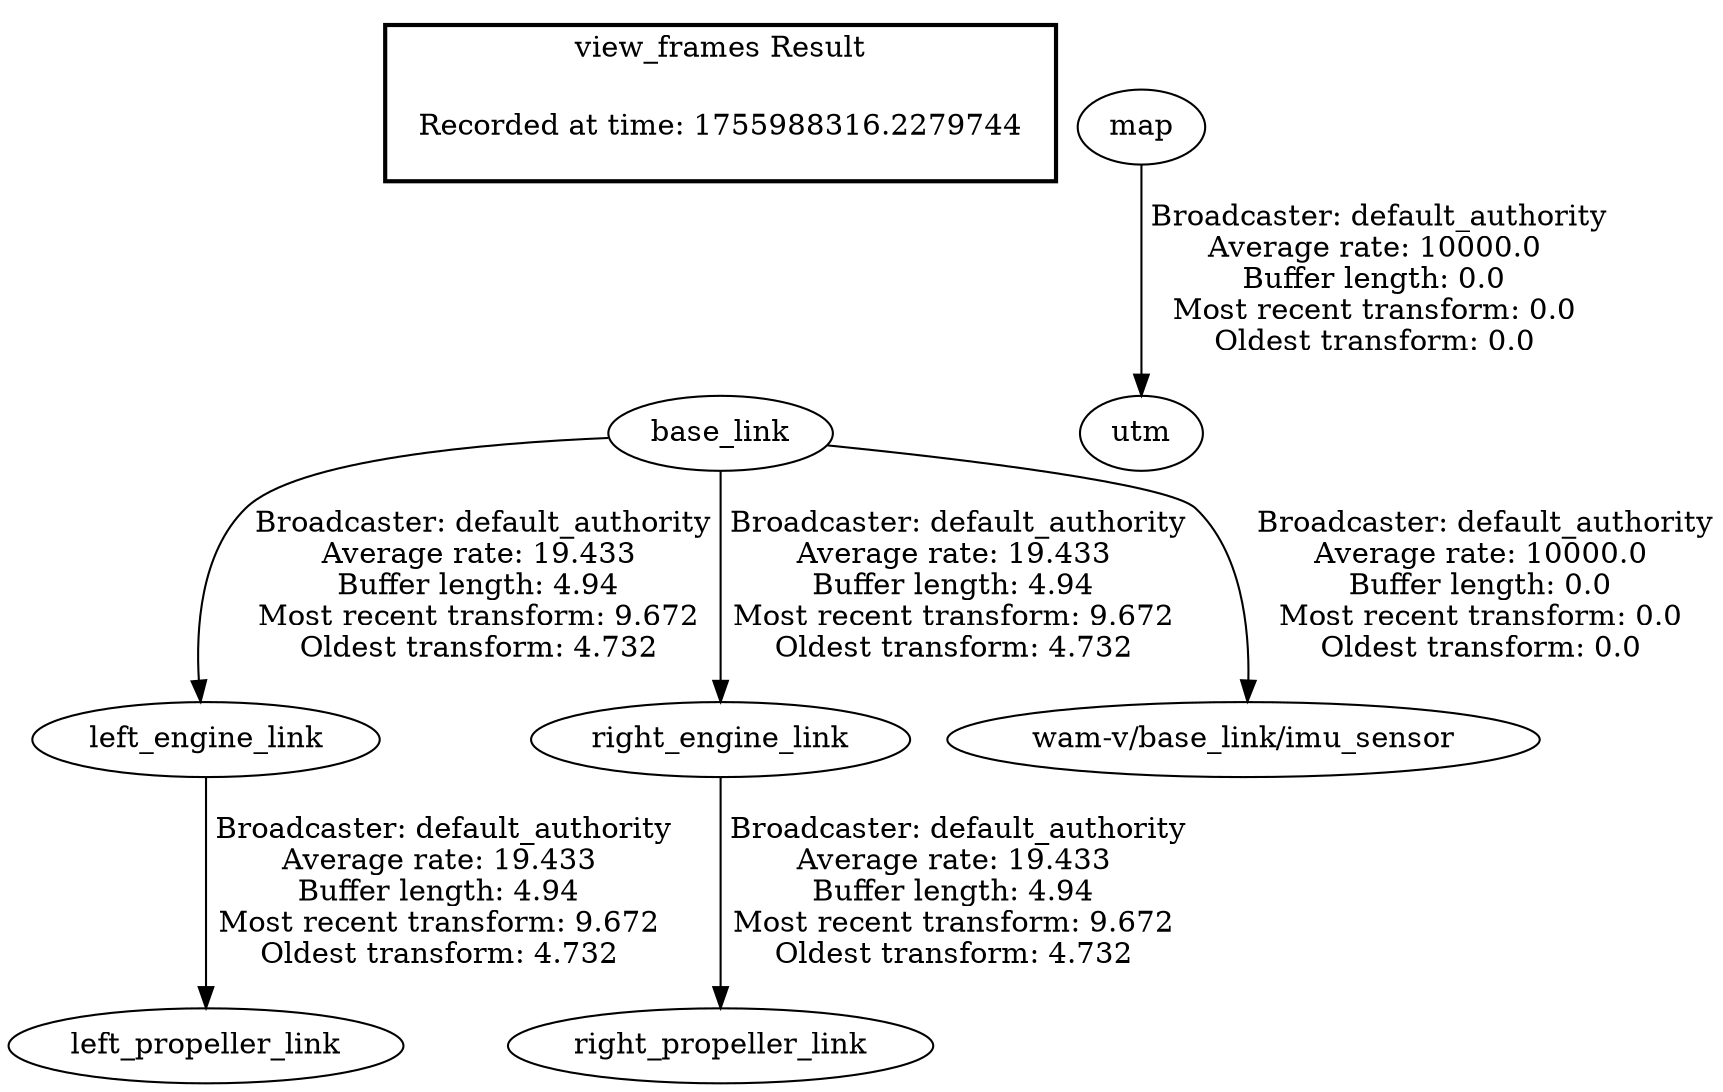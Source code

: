 digraph G {
"base_link" -> "left_engine_link"[label=" Broadcaster: default_authority\nAverage rate: 19.433\nBuffer length: 4.94\nMost recent transform: 9.672\nOldest transform: 4.732\n"];
"base_link" -> "right_engine_link"[label=" Broadcaster: default_authority\nAverage rate: 19.433\nBuffer length: 4.94\nMost recent transform: 9.672\nOldest transform: 4.732\n"];
"map" -> "utm"[label=" Broadcaster: default_authority\nAverage rate: 10000.0\nBuffer length: 0.0\nMost recent transform: 0.0\nOldest transform: 0.0\n"];
"left_engine_link" -> "left_propeller_link"[label=" Broadcaster: default_authority\nAverage rate: 19.433\nBuffer length: 4.94\nMost recent transform: 9.672\nOldest transform: 4.732\n"];
"right_engine_link" -> "right_propeller_link"[label=" Broadcaster: default_authority\nAverage rate: 19.433\nBuffer length: 4.94\nMost recent transform: 9.672\nOldest transform: 4.732\n"];
"base_link" -> "wam-v/base_link/imu_sensor"[label=" Broadcaster: default_authority\nAverage rate: 10000.0\nBuffer length: 0.0\nMost recent transform: 0.0\nOldest transform: 0.0\n"];
edge [style=invis];
 subgraph cluster_legend { style=bold; color=black; label ="view_frames Result";
"Recorded at time: 1755988316.2279744"[ shape=plaintext ] ;
}->"base_link";
}